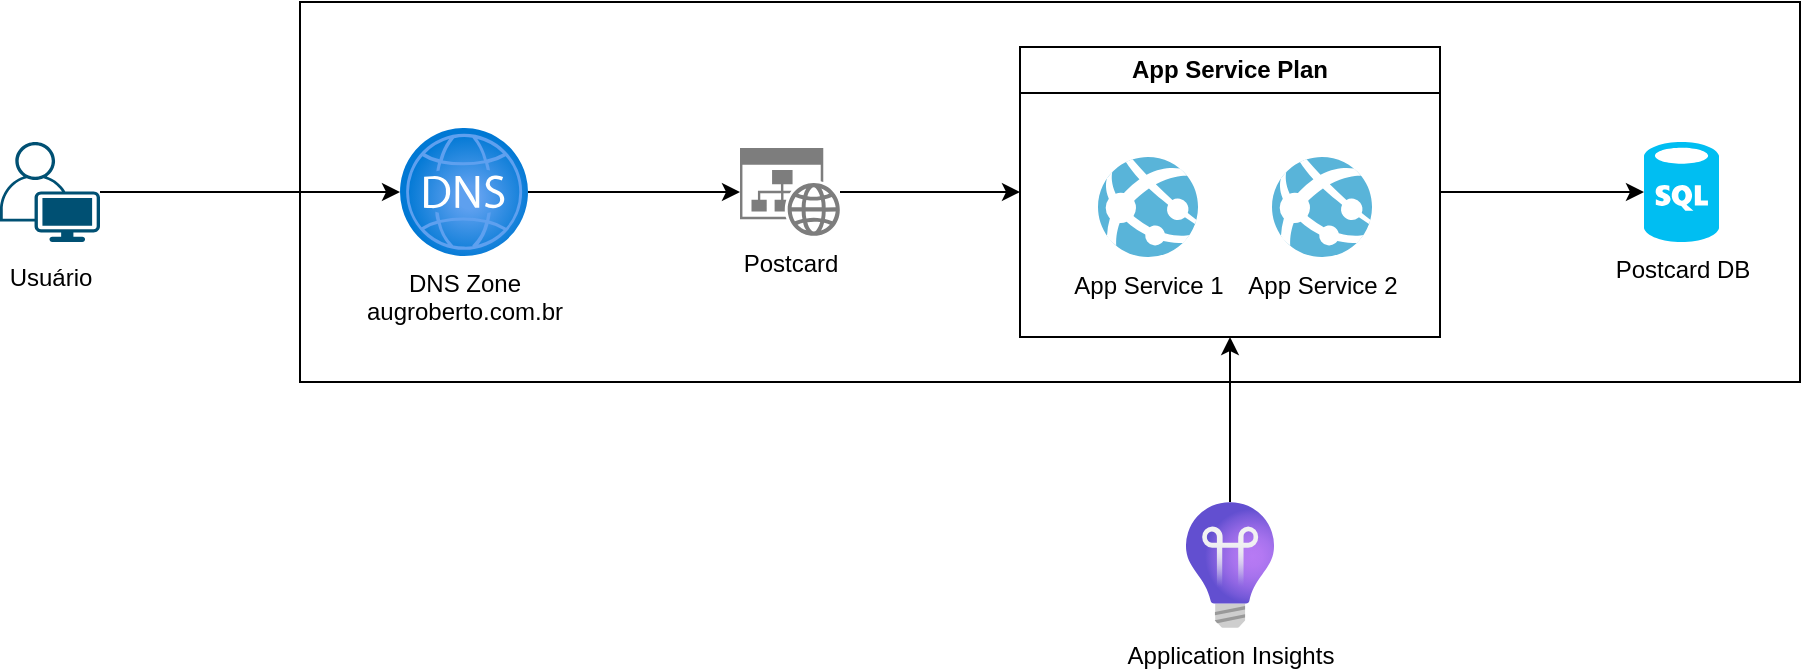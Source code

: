 <mxfile version="20.7.4" type="device"><diagram id="QwKq26RWfQRzRvrnCy8i" name="Arquitetura"><mxGraphModel dx="1434" dy="768" grid="1" gridSize="10" guides="1" tooltips="1" connect="1" arrows="1" fold="1" page="1" pageScale="1" pageWidth="827" pageHeight="1169" math="0" shadow="0"><root><mxCell id="0"/><mxCell id="1" parent="0"/><mxCell id="bbUJEWCpVblQ_X7ayqf0-1" value="" style="rounded=0;whiteSpace=wrap;html=1;" parent="1" vertex="1"><mxGeometry x="340" y="370" width="750" height="190" as="geometry"/></mxCell><mxCell id="hhYdrSh-311QPUFBybWn-2" style="edgeStyle=orthogonalEdgeStyle;rounded=0;orthogonalLoop=1;jettySize=auto;html=1;entryX=0;entryY=0.5;entryDx=0;entryDy=0;" parent="1" source="bURxMucPo_NN_xfkfbyG-4" target="hhYdrSh-311QPUFBybWn-1" edge="1"><mxGeometry relative="1" as="geometry"/></mxCell><mxCell id="bURxMucPo_NN_xfkfbyG-4" value="Postcard" style="sketch=0;aspect=fixed;pointerEvents=1;shadow=0;dashed=0;html=1;strokeColor=none;labelPosition=center;verticalLabelPosition=bottom;verticalAlign=top;align=center;shape=mxgraph.mscae.enterprise.website_generic;fillColor=#7D7D7D;" parent="1" vertex="1"><mxGeometry x="560" y="443" width="50" height="44" as="geometry"/></mxCell><mxCell id="PLJs3n1ApEmmQC8rkvc9-18" style="edgeStyle=orthogonalEdgeStyle;rounded=0;orthogonalLoop=1;jettySize=auto;html=1;" parent="1" source="bURxMucPo_NN_xfkfbyG-9" target="PLJs3n1ApEmmQC8rkvc9-16" edge="1"><mxGeometry relative="1" as="geometry"/></mxCell><mxCell id="bURxMucPo_NN_xfkfbyG-9" value="&lt;font style=&quot;font-size: 12px;&quot;&gt;Usuário&lt;/font&gt;" style="points=[[0.35,0,0],[0.98,0.51,0],[1,0.71,0],[0.67,1,0],[0,0.795,0],[0,0.65,0]];verticalLabelPosition=bottom;sketch=0;html=1;verticalAlign=top;aspect=fixed;align=center;pointerEvents=1;shape=mxgraph.cisco19.user;fillColor=#005073;strokeColor=none;fontSize=16;" parent="1" vertex="1"><mxGeometry x="190" y="440" width="50" height="50" as="geometry"/></mxCell><mxCell id="PLJs3n1ApEmmQC8rkvc9-17" style="edgeStyle=orthogonalEdgeStyle;rounded=0;orthogonalLoop=1;jettySize=auto;html=1;entryX=0;entryY=0.5;entryDx=0;entryDy=0;entryPerimeter=0;" parent="1" source="PLJs3n1ApEmmQC8rkvc9-16" target="bURxMucPo_NN_xfkfbyG-4" edge="1"><mxGeometry relative="1" as="geometry"><mxPoint x="557" y="465" as="targetPoint"/></mxGeometry></mxCell><mxCell id="PLJs3n1ApEmmQC8rkvc9-16" value="DNS Zone&lt;br&gt;augroberto.com.br" style="aspect=fixed;html=1;points=[];align=center;image;fontSize=12;image=img/lib/azure2/networking/DNS_Zones.svg;" parent="1" vertex="1"><mxGeometry x="390" y="433" width="64" height="64" as="geometry"/></mxCell><mxCell id="W6wjQ2KjkVEKuR3RCmpy-3" style="edgeStyle=orthogonalEdgeStyle;rounded=0;orthogonalLoop=1;jettySize=auto;html=1;entryX=0;entryY=0.5;entryDx=0;entryDy=0;entryPerimeter=0;" parent="1" source="hhYdrSh-311QPUFBybWn-1" target="W6wjQ2KjkVEKuR3RCmpy-1" edge="1"><mxGeometry relative="1" as="geometry"/></mxCell><mxCell id="hhYdrSh-311QPUFBybWn-1" value="App Service Plan" style="swimlane;whiteSpace=wrap;html=1;" parent="1" vertex="1"><mxGeometry x="700" y="392.5" width="210" height="145" as="geometry"><mxRectangle x="700" y="385" width="140" height="30" as="alternateBounds"/></mxGeometry></mxCell><mxCell id="7dQ7hQsSx9xN5XFtyE_Y-1" value="App Service 1" style="sketch=0;aspect=fixed;html=1;points=[];align=center;image;fontSize=12;image=img/lib/mscae/App_Services.svg;" parent="hhYdrSh-311QPUFBybWn-1" vertex="1"><mxGeometry x="39" y="55" width="50" height="50" as="geometry"/></mxCell><mxCell id="hhYdrSh-311QPUFBybWn-3" value="App Service 2" style="sketch=0;aspect=fixed;html=1;points=[];align=center;image;fontSize=12;image=img/lib/mscae/App_Services.svg;" parent="hhYdrSh-311QPUFBybWn-1" vertex="1"><mxGeometry x="126" y="55" width="50" height="50" as="geometry"/></mxCell><mxCell id="QMNQVj9OApappB1JRxMZ-2" style="edgeStyle=orthogonalEdgeStyle;rounded=0;orthogonalLoop=1;jettySize=auto;html=1;entryX=0.5;entryY=1;entryDx=0;entryDy=0;" parent="1" source="QMNQVj9OApappB1JRxMZ-1" target="hhYdrSh-311QPUFBybWn-1" edge="1"><mxGeometry relative="1" as="geometry"/></mxCell><mxCell id="QMNQVj9OApappB1JRxMZ-1" value="Application Insights" style="aspect=fixed;html=1;points=[];align=center;image;fontSize=12;image=img/lib/azure2/management_governance/Application_Insights.svg;" parent="1" vertex="1"><mxGeometry x="783" y="620" width="44" height="63" as="geometry"/></mxCell><mxCell id="W6wjQ2KjkVEKuR3RCmpy-1" value="Postcard DB" style="verticalLabelPosition=bottom;html=1;verticalAlign=top;align=center;strokeColor=none;fillColor=#00BEF2;shape=mxgraph.azure.sql_database;" parent="1" vertex="1"><mxGeometry x="1012" y="440" width="37.5" height="50" as="geometry"/></mxCell></root></mxGraphModel></diagram></mxfile>